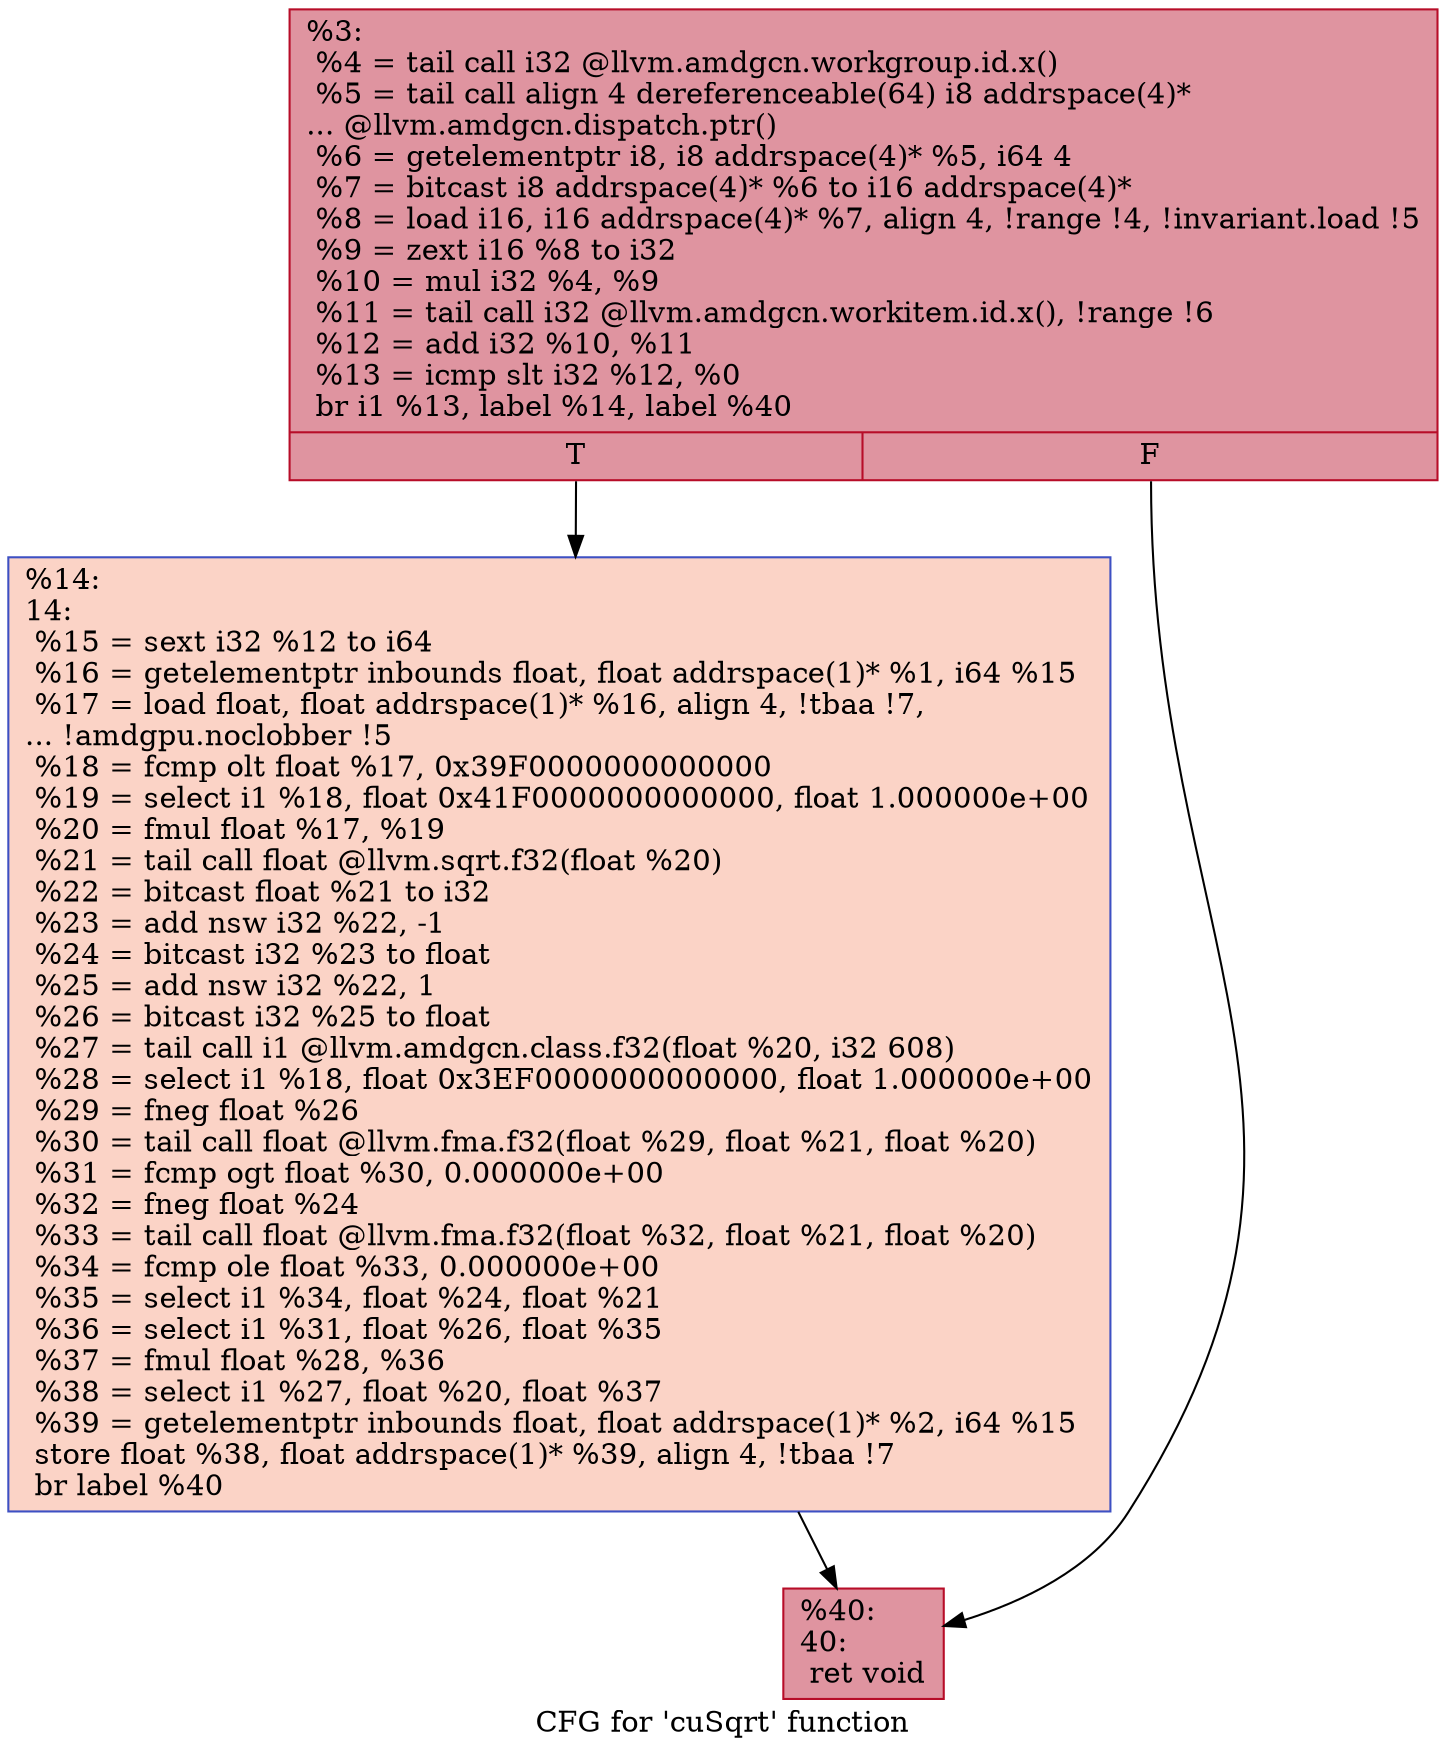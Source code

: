 digraph "CFG for 'cuSqrt' function" {
	label="CFG for 'cuSqrt' function";

	Node0x5f53510 [shape=record,color="#b70d28ff", style=filled, fillcolor="#b70d2870",label="{%3:\l  %4 = tail call i32 @llvm.amdgcn.workgroup.id.x()\l  %5 = tail call align 4 dereferenceable(64) i8 addrspace(4)*\l... @llvm.amdgcn.dispatch.ptr()\l  %6 = getelementptr i8, i8 addrspace(4)* %5, i64 4\l  %7 = bitcast i8 addrspace(4)* %6 to i16 addrspace(4)*\l  %8 = load i16, i16 addrspace(4)* %7, align 4, !range !4, !invariant.load !5\l  %9 = zext i16 %8 to i32\l  %10 = mul i32 %4, %9\l  %11 = tail call i32 @llvm.amdgcn.workitem.id.x(), !range !6\l  %12 = add i32 %10, %11\l  %13 = icmp slt i32 %12, %0\l  br i1 %13, label %14, label %40\l|{<s0>T|<s1>F}}"];
	Node0x5f53510:s0 -> Node0x5f55420;
	Node0x5f53510:s1 -> Node0x5f554b0;
	Node0x5f55420 [shape=record,color="#3d50c3ff", style=filled, fillcolor="#f59c7d70",label="{%14:\l14:                                               \l  %15 = sext i32 %12 to i64\l  %16 = getelementptr inbounds float, float addrspace(1)* %1, i64 %15\l  %17 = load float, float addrspace(1)* %16, align 4, !tbaa !7,\l... !amdgpu.noclobber !5\l  %18 = fcmp olt float %17, 0x39F0000000000000\l  %19 = select i1 %18, float 0x41F0000000000000, float 1.000000e+00\l  %20 = fmul float %17, %19\l  %21 = tail call float @llvm.sqrt.f32(float %20)\l  %22 = bitcast float %21 to i32\l  %23 = add nsw i32 %22, -1\l  %24 = bitcast i32 %23 to float\l  %25 = add nsw i32 %22, 1\l  %26 = bitcast i32 %25 to float\l  %27 = tail call i1 @llvm.amdgcn.class.f32(float %20, i32 608)\l  %28 = select i1 %18, float 0x3EF0000000000000, float 1.000000e+00\l  %29 = fneg float %26\l  %30 = tail call float @llvm.fma.f32(float %29, float %21, float %20)\l  %31 = fcmp ogt float %30, 0.000000e+00\l  %32 = fneg float %24\l  %33 = tail call float @llvm.fma.f32(float %32, float %21, float %20)\l  %34 = fcmp ole float %33, 0.000000e+00\l  %35 = select i1 %34, float %24, float %21\l  %36 = select i1 %31, float %26, float %35\l  %37 = fmul float %28, %36\l  %38 = select i1 %27, float %20, float %37\l  %39 = getelementptr inbounds float, float addrspace(1)* %2, i64 %15\l  store float %38, float addrspace(1)* %39, align 4, !tbaa !7\l  br label %40\l}"];
	Node0x5f55420 -> Node0x5f554b0;
	Node0x5f554b0 [shape=record,color="#b70d28ff", style=filled, fillcolor="#b70d2870",label="{%40:\l40:                                               \l  ret void\l}"];
}
